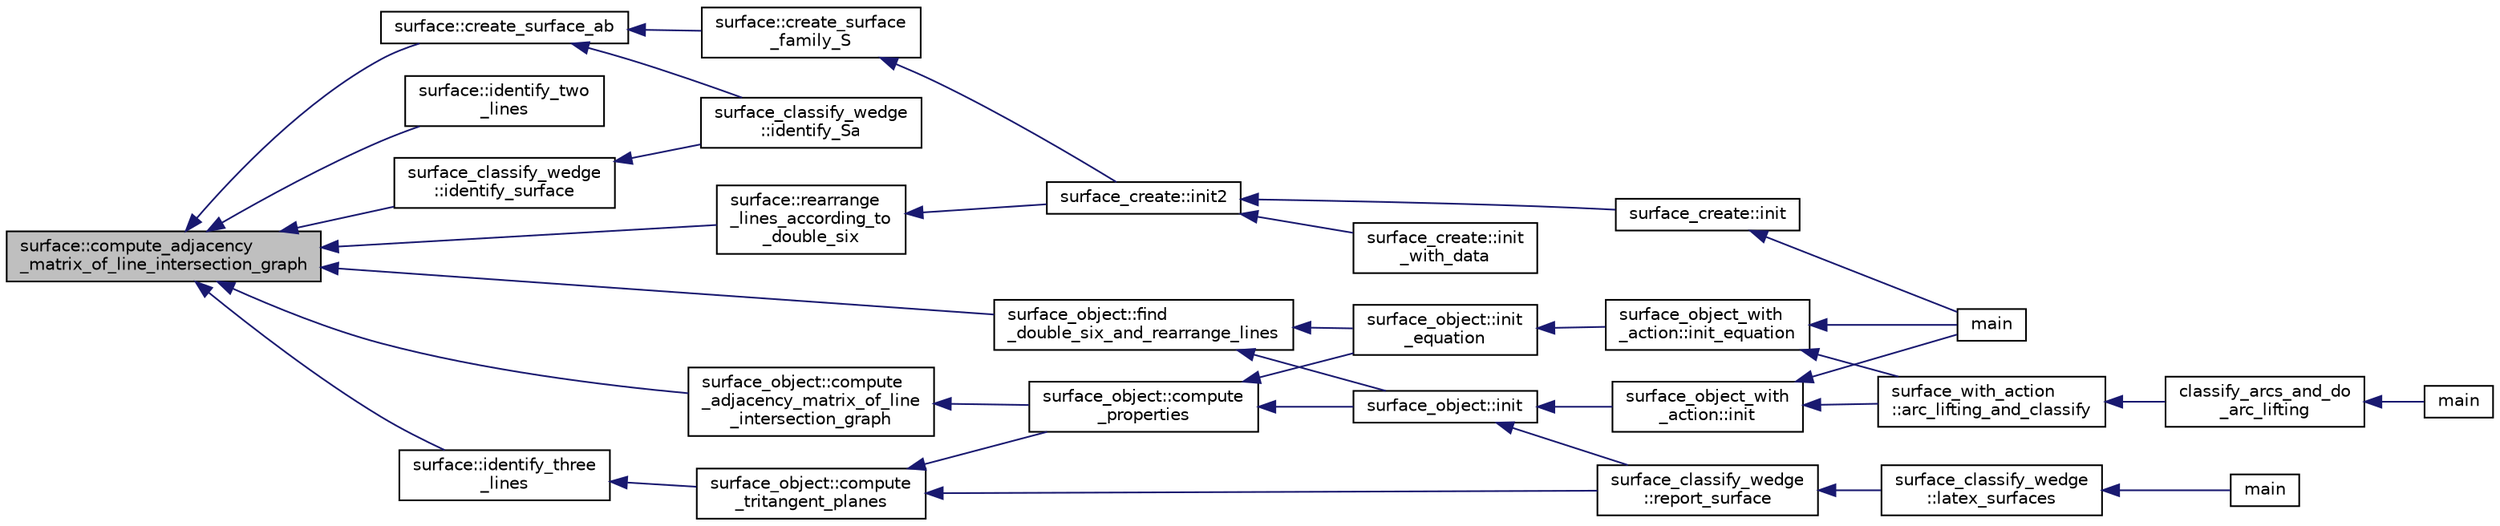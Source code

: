 digraph "surface::compute_adjacency_matrix_of_line_intersection_graph"
{
  edge [fontname="Helvetica",fontsize="10",labelfontname="Helvetica",labelfontsize="10"];
  node [fontname="Helvetica",fontsize="10",shape=record];
  rankdir="LR";
  Node244 [label="surface::compute_adjacency\l_matrix_of_line_intersection_graph",height=0.2,width=0.4,color="black", fillcolor="grey75", style="filled", fontcolor="black"];
  Node244 -> Node245 [dir="back",color="midnightblue",fontsize="10",style="solid",fontname="Helvetica"];
  Node245 [label="surface::create_surface_ab",height=0.2,width=0.4,color="black", fillcolor="white", style="filled",URL="$d5/d88/classsurface.html#a9e0834d9fd3ea14957df1944ac40c847"];
  Node245 -> Node246 [dir="back",color="midnightblue",fontsize="10",style="solid",fontname="Helvetica"];
  Node246 [label="surface::create_surface\l_family_S",height=0.2,width=0.4,color="black", fillcolor="white", style="filled",URL="$d5/d88/classsurface.html#a820199c4eab279fad1085a308550fa8f"];
  Node246 -> Node247 [dir="back",color="midnightblue",fontsize="10",style="solid",fontname="Helvetica"];
  Node247 [label="surface_create::init2",height=0.2,width=0.4,color="black", fillcolor="white", style="filled",URL="$de/da4/classsurface__create.html#a0d600640f7dd62d5a6c36443effdab59"];
  Node247 -> Node248 [dir="back",color="midnightblue",fontsize="10",style="solid",fontname="Helvetica"];
  Node248 [label="surface_create::init\l_with_data",height=0.2,width=0.4,color="black", fillcolor="white", style="filled",URL="$de/da4/classsurface__create.html#a9226f687139676532adb1aa971fbade2"];
  Node247 -> Node249 [dir="back",color="midnightblue",fontsize="10",style="solid",fontname="Helvetica"];
  Node249 [label="surface_create::init",height=0.2,width=0.4,color="black", fillcolor="white", style="filled",URL="$de/da4/classsurface__create.html#ab0db5c12825f778e3caf8aa4da02eb06"];
  Node249 -> Node250 [dir="back",color="midnightblue",fontsize="10",style="solid",fontname="Helvetica"];
  Node250 [label="main",height=0.2,width=0.4,color="black", fillcolor="white", style="filled",URL="$d2/dfa/create__surface__main_8_c.html#a217dbf8b442f20279ea00b898af96f52"];
  Node245 -> Node251 [dir="back",color="midnightblue",fontsize="10",style="solid",fontname="Helvetica"];
  Node251 [label="surface_classify_wedge\l::identify_Sa",height=0.2,width=0.4,color="black", fillcolor="white", style="filled",URL="$d7/d5c/classsurface__classify__wedge.html#a8fdc22ea1850bd4da28ace84adb055a6"];
  Node244 -> Node252 [dir="back",color="midnightblue",fontsize="10",style="solid",fontname="Helvetica"];
  Node252 [label="surface::identify_two\l_lines",height=0.2,width=0.4,color="black", fillcolor="white", style="filled",URL="$d5/d88/classsurface.html#a1417ffd697aae87bf0301d8bbe475dfd"];
  Node244 -> Node253 [dir="back",color="midnightblue",fontsize="10",style="solid",fontname="Helvetica"];
  Node253 [label="surface::identify_three\l_lines",height=0.2,width=0.4,color="black", fillcolor="white", style="filled",URL="$d5/d88/classsurface.html#a0fcc6b1b40c0be423e45efbef7ee52c6"];
  Node253 -> Node254 [dir="back",color="midnightblue",fontsize="10",style="solid",fontname="Helvetica"];
  Node254 [label="surface_object::compute\l_tritangent_planes",height=0.2,width=0.4,color="black", fillcolor="white", style="filled",URL="$df/df8/classsurface__object.html#ae6d924af993146400e0e484e41def0ab"];
  Node254 -> Node255 [dir="back",color="midnightblue",fontsize="10",style="solid",fontname="Helvetica"];
  Node255 [label="surface_object::compute\l_properties",height=0.2,width=0.4,color="black", fillcolor="white", style="filled",URL="$df/df8/classsurface__object.html#ad6c02c3c1432f8adfe49932041ce1b20"];
  Node255 -> Node256 [dir="back",color="midnightblue",fontsize="10",style="solid",fontname="Helvetica"];
  Node256 [label="surface_object::init\l_equation",height=0.2,width=0.4,color="black", fillcolor="white", style="filled",URL="$df/df8/classsurface__object.html#afd4f4d1accbf361897374bd18d571913"];
  Node256 -> Node257 [dir="back",color="midnightblue",fontsize="10",style="solid",fontname="Helvetica"];
  Node257 [label="surface_object_with\l_action::init_equation",height=0.2,width=0.4,color="black", fillcolor="white", style="filled",URL="$db/d28/classsurface__object__with__action.html#a310ce4189e50545dd67fa3652b8fd160"];
  Node257 -> Node250 [dir="back",color="midnightblue",fontsize="10",style="solid",fontname="Helvetica"];
  Node257 -> Node258 [dir="back",color="midnightblue",fontsize="10",style="solid",fontname="Helvetica"];
  Node258 [label="surface_with_action\l::arc_lifting_and_classify",height=0.2,width=0.4,color="black", fillcolor="white", style="filled",URL="$d8/df9/classsurface__with__action.html#a62a3948f830c59e09ef94937650a07a4"];
  Node258 -> Node259 [dir="back",color="midnightblue",fontsize="10",style="solid",fontname="Helvetica"];
  Node259 [label="classify_arcs_and_do\l_arc_lifting",height=0.2,width=0.4,color="black", fillcolor="white", style="filled",URL="$d6/dc3/arc__lifting__main_8_c.html#afdd7be16f16b8c71e9a72fe5f6a0b59c"];
  Node259 -> Node260 [dir="back",color="midnightblue",fontsize="10",style="solid",fontname="Helvetica"];
  Node260 [label="main",height=0.2,width=0.4,color="black", fillcolor="white", style="filled",URL="$d6/dc3/arc__lifting__main_8_c.html#a217dbf8b442f20279ea00b898af96f52"];
  Node255 -> Node261 [dir="back",color="midnightblue",fontsize="10",style="solid",fontname="Helvetica"];
  Node261 [label="surface_object::init",height=0.2,width=0.4,color="black", fillcolor="white", style="filled",URL="$df/df8/classsurface__object.html#ae51d9ac0a3853bc07908ac48ffa6e0d2"];
  Node261 -> Node262 [dir="back",color="midnightblue",fontsize="10",style="solid",fontname="Helvetica"];
  Node262 [label="surface_classify_wedge\l::report_surface",height=0.2,width=0.4,color="black", fillcolor="white", style="filled",URL="$d7/d5c/classsurface__classify__wedge.html#ad577d435c4726d0a35c10b2f8d4ed00c"];
  Node262 -> Node263 [dir="back",color="midnightblue",fontsize="10",style="solid",fontname="Helvetica"];
  Node263 [label="surface_classify_wedge\l::latex_surfaces",height=0.2,width=0.4,color="black", fillcolor="white", style="filled",URL="$d7/d5c/classsurface__classify__wedge.html#a5698763ece48d6f0a605527ca62429c5"];
  Node263 -> Node264 [dir="back",color="midnightblue",fontsize="10",style="solid",fontname="Helvetica"];
  Node264 [label="main",height=0.2,width=0.4,color="black", fillcolor="white", style="filled",URL="$df/df8/surface__classify_8_c.html#a217dbf8b442f20279ea00b898af96f52"];
  Node261 -> Node265 [dir="back",color="midnightblue",fontsize="10",style="solid",fontname="Helvetica"];
  Node265 [label="surface_object_with\l_action::init",height=0.2,width=0.4,color="black", fillcolor="white", style="filled",URL="$db/d28/classsurface__object__with__action.html#a65085da19618def3909b0f4bc27cba8a"];
  Node265 -> Node250 [dir="back",color="midnightblue",fontsize="10",style="solid",fontname="Helvetica"];
  Node265 -> Node258 [dir="back",color="midnightblue",fontsize="10",style="solid",fontname="Helvetica"];
  Node254 -> Node262 [dir="back",color="midnightblue",fontsize="10",style="solid",fontname="Helvetica"];
  Node244 -> Node266 [dir="back",color="midnightblue",fontsize="10",style="solid",fontname="Helvetica"];
  Node266 [label="surface::rearrange\l_lines_according_to\l_double_six",height=0.2,width=0.4,color="black", fillcolor="white", style="filled",URL="$d5/d88/classsurface.html#a8deb9b16536ddcc8646ef71151c5319b"];
  Node266 -> Node247 [dir="back",color="midnightblue",fontsize="10",style="solid",fontname="Helvetica"];
  Node244 -> Node267 [dir="back",color="midnightblue",fontsize="10",style="solid",fontname="Helvetica"];
  Node267 [label="surface_object::find\l_double_six_and_rearrange_lines",height=0.2,width=0.4,color="black", fillcolor="white", style="filled",URL="$df/df8/classsurface__object.html#aa2fc4ff039e9f3a5ac29718e29b6b90c"];
  Node267 -> Node256 [dir="back",color="midnightblue",fontsize="10",style="solid",fontname="Helvetica"];
  Node267 -> Node261 [dir="back",color="midnightblue",fontsize="10",style="solid",fontname="Helvetica"];
  Node244 -> Node268 [dir="back",color="midnightblue",fontsize="10",style="solid",fontname="Helvetica"];
  Node268 [label="surface_object::compute\l_adjacency_matrix_of_line\l_intersection_graph",height=0.2,width=0.4,color="black", fillcolor="white", style="filled",URL="$df/df8/classsurface__object.html#aeef0d278d1d82c7af525add5ae85d713"];
  Node268 -> Node255 [dir="back",color="midnightblue",fontsize="10",style="solid",fontname="Helvetica"];
  Node244 -> Node269 [dir="back",color="midnightblue",fontsize="10",style="solid",fontname="Helvetica"];
  Node269 [label="surface_classify_wedge\l::identify_surface",height=0.2,width=0.4,color="black", fillcolor="white", style="filled",URL="$d7/d5c/classsurface__classify__wedge.html#a0ee820a0324434792bd5362b4606de80"];
  Node269 -> Node251 [dir="back",color="midnightblue",fontsize="10",style="solid",fontname="Helvetica"];
}
